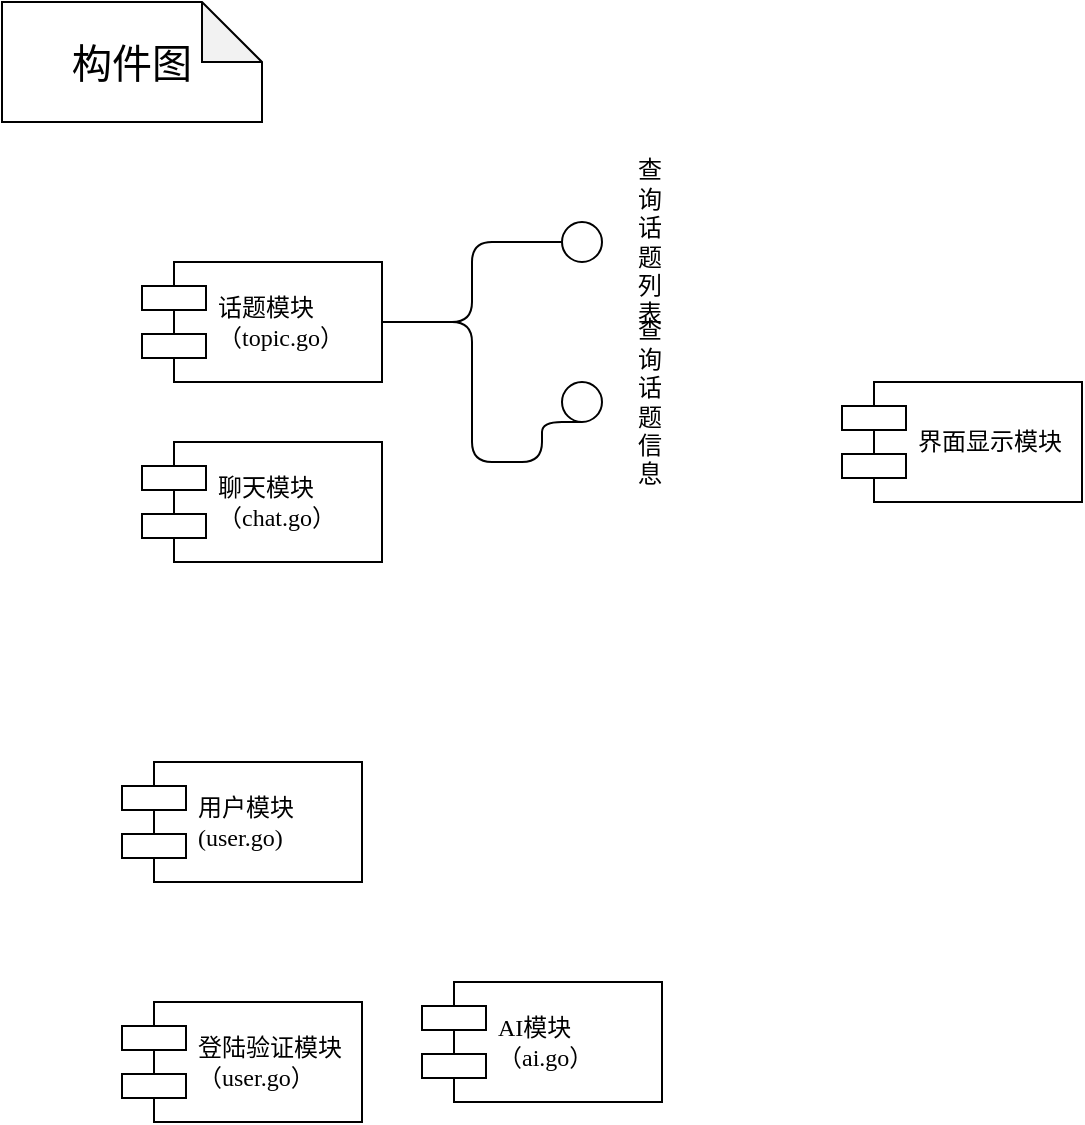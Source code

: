 <mxfile version="25.0.3">
  <diagram name="Page-1" id="5f0bae14-7c28-e335-631c-24af17079c00">
    <mxGraphModel dx="1009" dy="2277" grid="1" gridSize="10" guides="1" tooltips="1" connect="1" arrows="1" fold="1" page="1" pageScale="1" pageWidth="1100" pageHeight="850" background="none" math="0" shadow="0">
      <root>
        <mxCell id="0" />
        <mxCell id="1" parent="0" />
        <mxCell id="39150e848f15840c-5" value="聊天模块&lt;div&gt;（chat.go）&lt;/div&gt;" style="shape=component;align=left;spacingLeft=36;rounded=0;shadow=0;comic=0;labelBackgroundColor=none;strokeWidth=1;fontFamily=Verdana;fontSize=12;html=1;" parent="1" vertex="1">
          <mxGeometry x="120" y="190" width="120" height="60" as="geometry" />
        </mxCell>
        <mxCell id="B_K9nV9L4aLpV1p_OUWh-4" value="构件图" style="shape=note;whiteSpace=wrap;html=1;backgroundOutline=1;darkOpacity=0.05;fontSize=20;" vertex="1" parent="1">
          <mxGeometry x="50" y="-30" width="130" height="60" as="geometry" />
        </mxCell>
        <mxCell id="B_K9nV9L4aLpV1p_OUWh-35" value="" style="edgeStyle=orthogonalEdgeStyle;rounded=1;orthogonalLoop=1;jettySize=auto;html=1;curved=0;strokeColor=default;startArrow=none;startFill=0;endArrow=none;endFill=0;" edge="1" parent="1" source="B_K9nV9L4aLpV1p_OUWh-10" target="B_K9nV9L4aLpV1p_OUWh-26">
          <mxGeometry relative="1" as="geometry" />
        </mxCell>
        <mxCell id="B_K9nV9L4aLpV1p_OUWh-38" style="edgeStyle=orthogonalEdgeStyle;shape=connector;rounded=1;orthogonalLoop=1;jettySize=auto;html=1;entryX=0.5;entryY=1;entryDx=0;entryDy=0;strokeColor=default;align=center;verticalAlign=middle;fontFamily=Helvetica;fontSize=11;fontColor=default;labelBackgroundColor=default;endArrow=none;curved=0;endFill=0;" edge="1" parent="1" source="B_K9nV9L4aLpV1p_OUWh-10" target="B_K9nV9L4aLpV1p_OUWh-36">
          <mxGeometry relative="1" as="geometry">
            <Array as="points">
              <mxPoint x="285" y="130" />
              <mxPoint x="285" y="200" />
              <mxPoint x="320" y="200" />
              <mxPoint x="320" y="180" />
            </Array>
          </mxGeometry>
        </mxCell>
        <mxCell id="B_K9nV9L4aLpV1p_OUWh-10" value="话题模块&lt;div&gt;（topic.go）&lt;/div&gt;" style="shape=component;align=left;spacingLeft=36;rounded=0;shadow=0;comic=0;labelBackgroundColor=none;strokeWidth=1;fontFamily=Verdana;fontSize=12;html=1;" vertex="1" parent="1">
          <mxGeometry x="120" y="100" width="120" height="60" as="geometry" />
        </mxCell>
        <mxCell id="B_K9nV9L4aLpV1p_OUWh-16" value="用户模块&lt;div&gt;(user.go)&lt;/div&gt;" style="shape=component;align=left;spacingLeft=36;rounded=0;shadow=0;comic=0;labelBackgroundColor=none;strokeWidth=1;fontFamily=Verdana;fontSize=12;html=1;" vertex="1" parent="1">
          <mxGeometry x="110" y="350" width="120" height="60" as="geometry" />
        </mxCell>
        <mxCell id="B_K9nV9L4aLpV1p_OUWh-20" value="登陆验证模块&lt;div&gt;（user.go）&lt;/div&gt;" style="shape=component;align=left;spacingLeft=36;rounded=0;shadow=0;comic=0;labelBackgroundColor=none;strokeWidth=1;fontFamily=Verdana;fontSize=12;html=1;" vertex="1" parent="1">
          <mxGeometry x="110" y="470" width="120" height="60" as="geometry" />
        </mxCell>
        <mxCell id="B_K9nV9L4aLpV1p_OUWh-25" value="AI模块&lt;div&gt;（ai.go）&lt;/div&gt;" style="shape=component;align=left;spacingLeft=36;rounded=0;shadow=0;comic=0;labelBackgroundColor=none;strokeWidth=1;fontFamily=Verdana;fontSize=12;html=1;" vertex="1" parent="1">
          <mxGeometry x="260" y="460" width="120" height="60" as="geometry" />
        </mxCell>
        <mxCell id="B_K9nV9L4aLpV1p_OUWh-26" value="查询话题列表" style="ellipse;whiteSpace=wrap;html=1;fontFamily=Verdana;align=left;spacingLeft=36;rounded=0;shadow=0;comic=0;labelBackgroundColor=none;strokeWidth=1;" vertex="1" parent="1">
          <mxGeometry x="330" y="80" width="20" height="20" as="geometry" />
        </mxCell>
        <mxCell id="B_K9nV9L4aLpV1p_OUWh-28" value="界面显示&lt;span style=&quot;background-color: initial;&quot;&gt;模块&lt;/span&gt;" style="shape=component;align=left;spacingLeft=36;rounded=0;shadow=0;comic=0;labelBackgroundColor=none;strokeWidth=1;fontFamily=Verdana;fontSize=12;html=1;" vertex="1" parent="1">
          <mxGeometry x="470" y="160" width="120" height="60" as="geometry" />
        </mxCell>
        <mxCell id="B_K9nV9L4aLpV1p_OUWh-36" value="查询话题信息" style="ellipse;whiteSpace=wrap;html=1;fontFamily=Verdana;align=left;spacingLeft=36;rounded=0;shadow=0;comic=0;labelBackgroundColor=none;strokeWidth=1;" vertex="1" parent="1">
          <mxGeometry x="330" y="160" width="20" height="20" as="geometry" />
        </mxCell>
      </root>
    </mxGraphModel>
  </diagram>
</mxfile>
